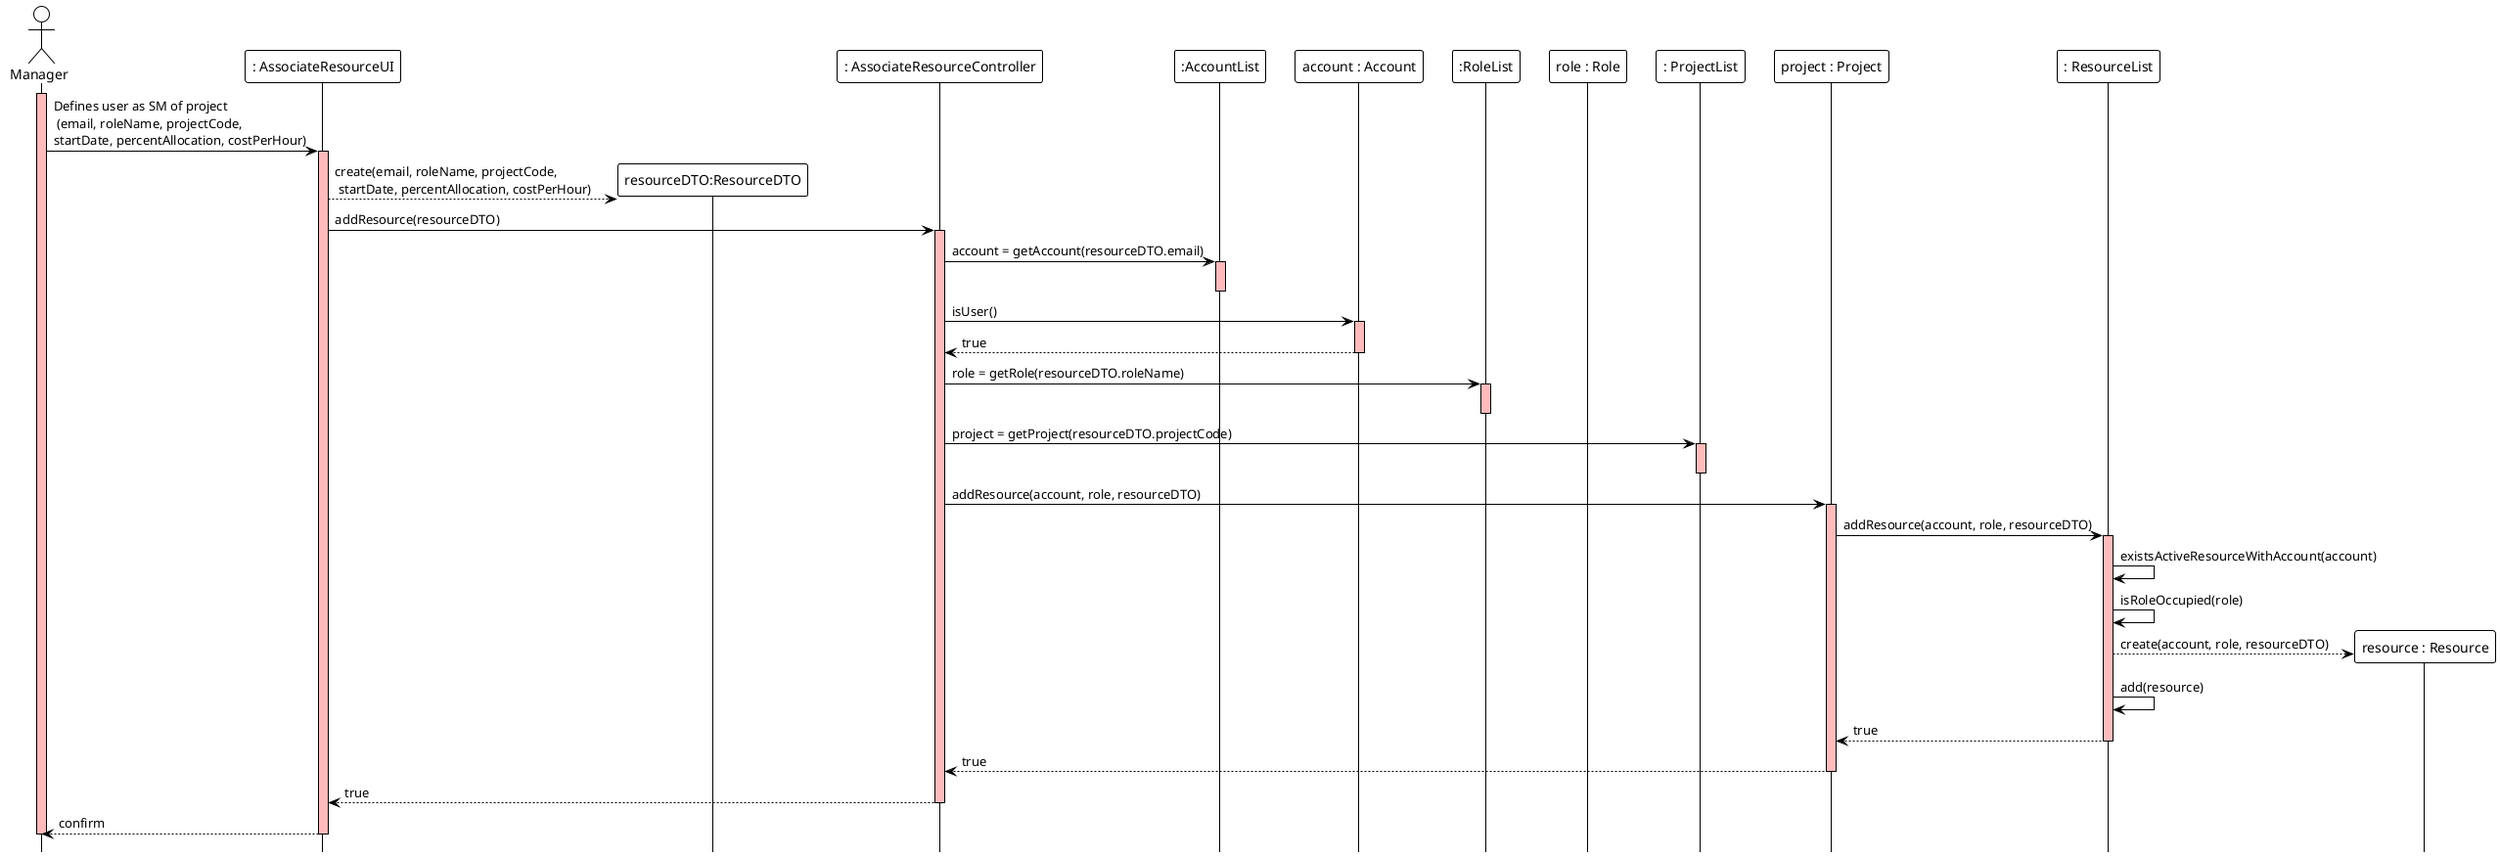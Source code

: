 @startuml
!theme plain
hide footbox

Actor Manager
participant ": AssociateResourceUI" as UI
participant "resourceDTO:ResourceDTO" as dto
participant ": AssociateResourceController" as Controller
participant ":AccountList" as AccountList
participant "account : Account" as account
participant ":RoleList" as RoleList
participant "role : Role" as role
participant ": ProjectList" as ProjectList
participant "project : Project" as project
participant ": ResourceList" as ResourceList
participant "resource : Resource" as resource

activate Manager #FFBBBB
Manager -> UI : Defines user as SM of project\n (email, roleName, projectCode,\nstartDate, percentAllocation, costPerHour)

activate UI #FFBBBB
UI --> dto ** : create(email, roleName, projectCode,\n startDate, percentAllocation, costPerHour)
UI -> Controller : addResource(resourceDTO)

activate Controller #FFBBBB
Controller -> AccountList : account = getAccount(resourceDTO.email)
activate AccountList #FFBBBB
deactivate AccountList

Controller -> account : isUser()
activate account #FFBBBB
account --> Controller : true
deactivate account

Controller -> RoleList : role = getRole(resourceDTO.roleName)
activate RoleList #FFBBBB
deactivate RoleList

Controller -> ProjectList : project = getProject(resourceDTO.projectCode)

activate ProjectList #FFBBBB
deactivate ProjectList
Controller -> project : addResource(account, role, resourceDTO)

activate project #FFBBBB
project -> ResourceList : addResource(account, role, resourceDTO)

activate ResourceList #FFBBBB
ResourceList -> ResourceList: existsActiveResourceWithAccount(account)
ResourceList -> ResourceList: isRoleOccupied(role)

ResourceList --> resource ** : create(account, role, resourceDTO)
ResourceList -> ResourceList : add(resource)
ResourceList --> project: true
deactivate ResourceList

project --> Controller: true
deactivate project

Controller --> UI : true
deactivate Controller

UI --> Manager : confirm
deactivate UI

deactivate Manager

@enduml
